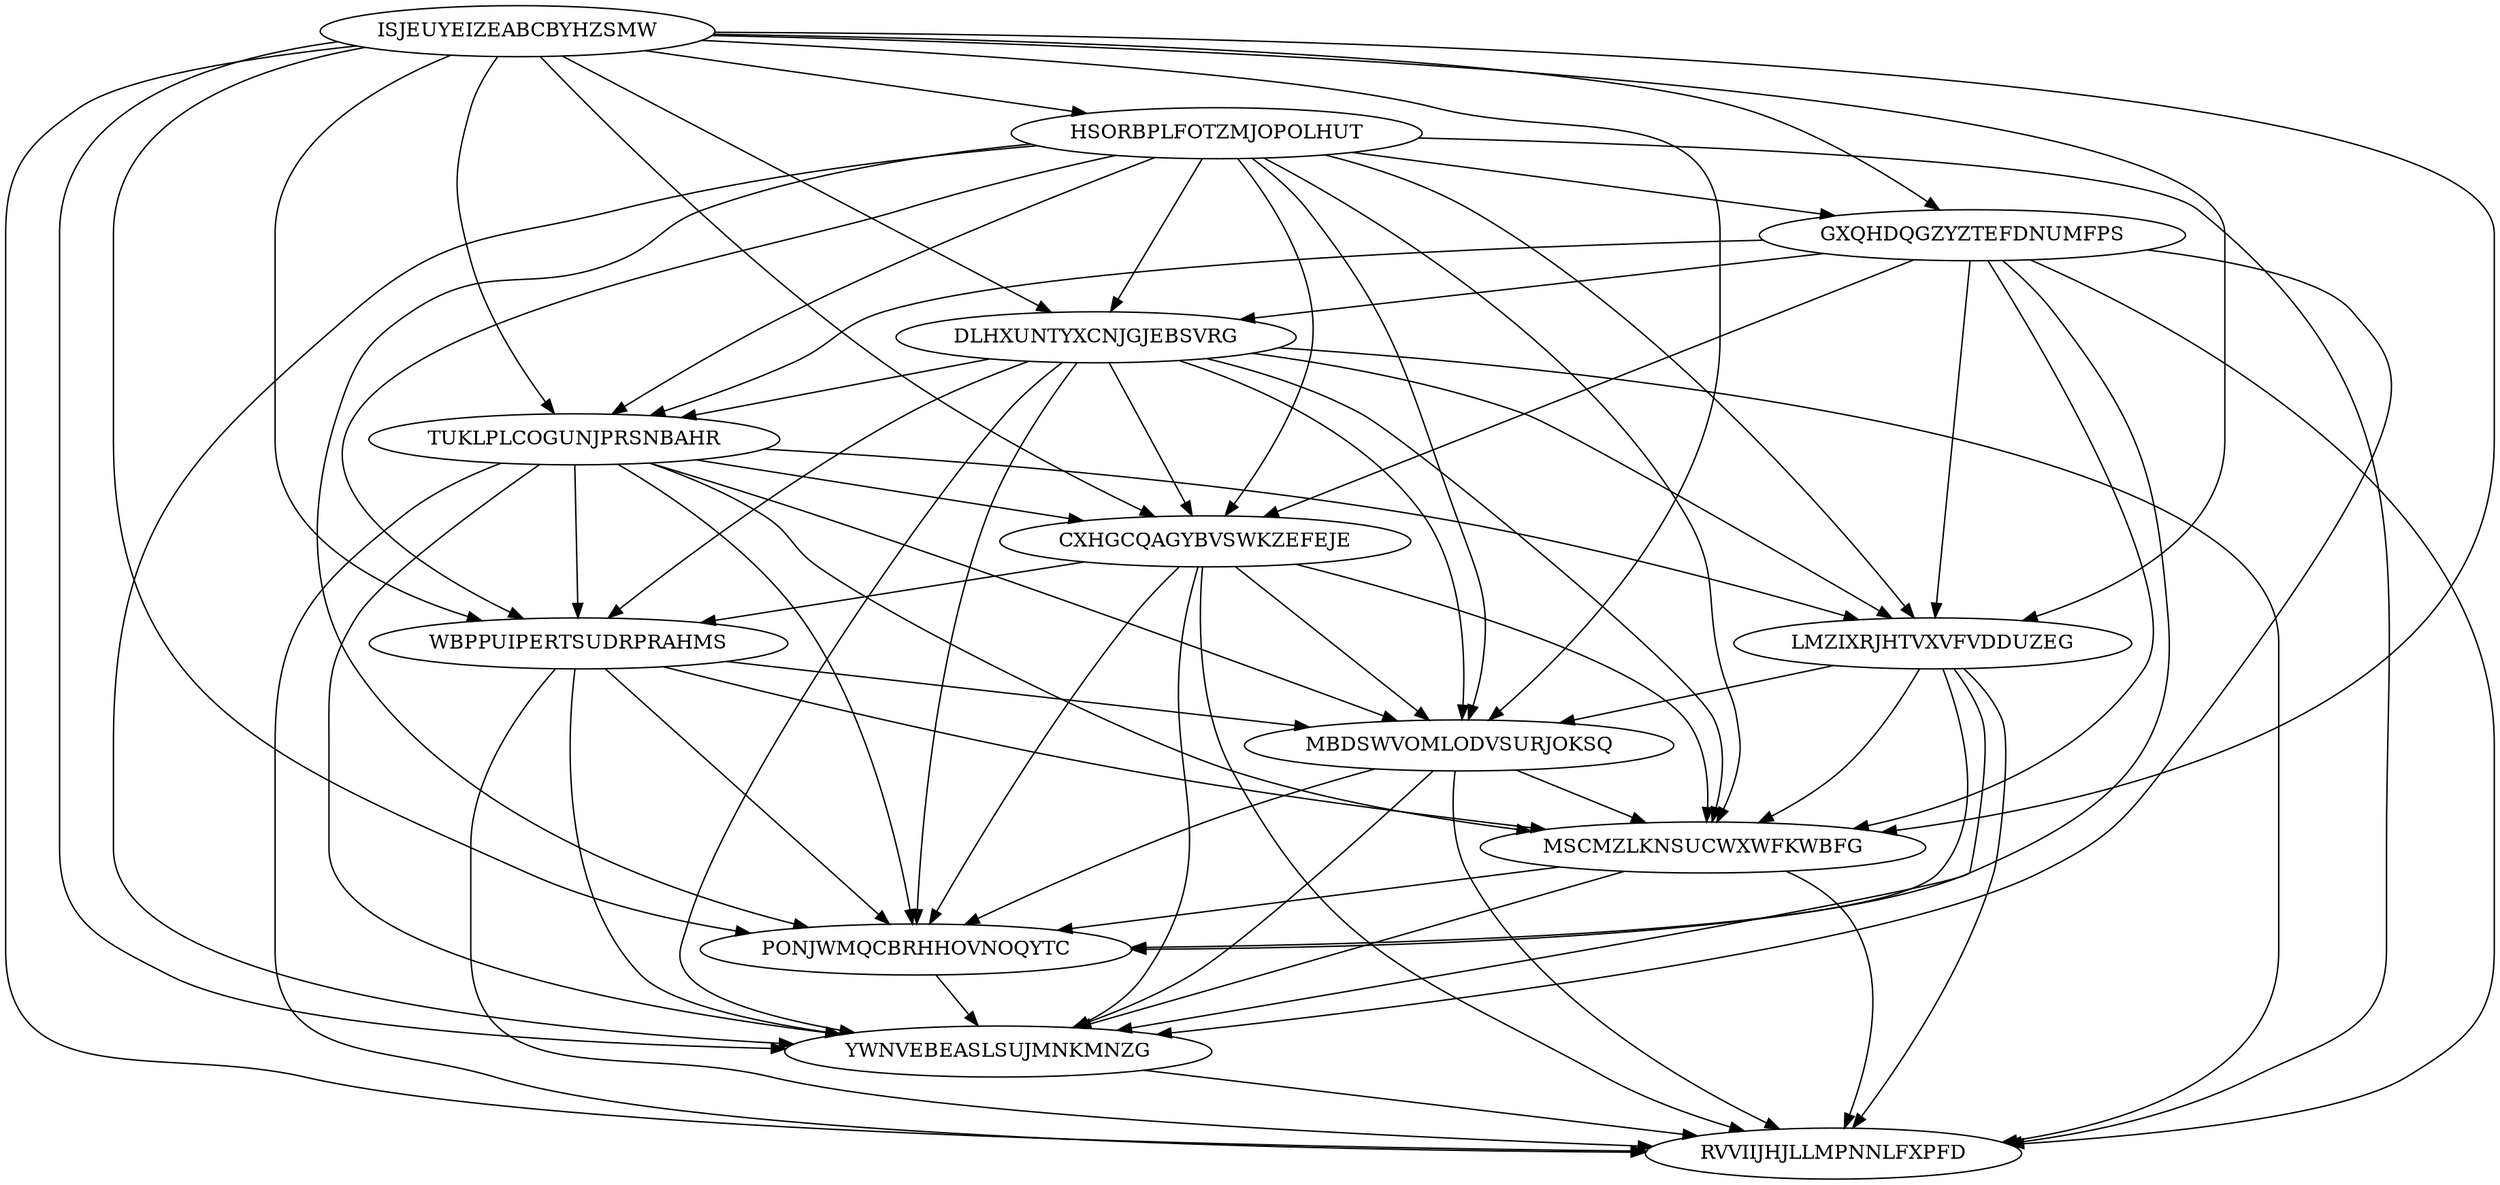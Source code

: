 digraph N13M73 {
	ISJEUYEIZEABCBYHZSMW	[Weight=18];
	HSORBPLFOTZMJOPOLHUT	[Weight=10];
	GXQHDQGZYZTEFDNUMFPS	[Weight=18];
	DLHXUNTYXCNJGJEBSVRG	[Weight=20];
	TUKLPLCOGUNJPRSNBAHR	[Weight=12];
	CXHGCQAGYBVSWKZEFEJE	[Weight=15];
	WBPPUIPERTSUDRPRAHMS	[Weight=20];
	LMZIXRJHTVXVFVDDUZEG	[Weight=17];
	MBDSWVOMLODVSURJOKSQ	[Weight=12];
	MSCMZLKNSUCWXWFKWBFG	[Weight=16];
	PONJWMQCBRHHOVNOQYTC	[Weight=11];
	YWNVEBEASLSUJMNKMNZG	[Weight=20];
	RVVIIJHJLLMPNNLFXPFD	[Weight=16];
	TUKLPLCOGUNJPRSNBAHR -> WBPPUIPERTSUDRPRAHMS [Weight=15];
	ISJEUYEIZEABCBYHZSMW -> YWNVEBEASLSUJMNKMNZG [Weight=18];
	WBPPUIPERTSUDRPRAHMS -> RVVIIJHJLLMPNNLFXPFD [Weight=11];
	LMZIXRJHTVXVFVDDUZEG -> MBDSWVOMLODVSURJOKSQ [Weight=11];
	WBPPUIPERTSUDRPRAHMS -> MBDSWVOMLODVSURJOKSQ [Weight=17];
	GXQHDQGZYZTEFDNUMFPS -> MSCMZLKNSUCWXWFKWBFG [Weight=11];
	WBPPUIPERTSUDRPRAHMS -> MSCMZLKNSUCWXWFKWBFG [Weight=10];
	LMZIXRJHTVXVFVDDUZEG -> PONJWMQCBRHHOVNOQYTC [Weight=12];
	HSORBPLFOTZMJOPOLHUT -> DLHXUNTYXCNJGJEBSVRG [Weight=13];
	HSORBPLFOTZMJOPOLHUT -> GXQHDQGZYZTEFDNUMFPS [Weight=13];
	ISJEUYEIZEABCBYHZSMW -> HSORBPLFOTZMJOPOLHUT [Weight=14];
	CXHGCQAGYBVSWKZEFEJE -> WBPPUIPERTSUDRPRAHMS [Weight=16];
	MBDSWVOMLODVSURJOKSQ -> RVVIIJHJLLMPNNLFXPFD [Weight=12];
	MBDSWVOMLODVSURJOKSQ -> PONJWMQCBRHHOVNOQYTC [Weight=18];
	DLHXUNTYXCNJGJEBSVRG -> CXHGCQAGYBVSWKZEFEJE [Weight=16];
	DLHXUNTYXCNJGJEBSVRG -> TUKLPLCOGUNJPRSNBAHR [Weight=12];
	HSORBPLFOTZMJOPOLHUT -> CXHGCQAGYBVSWKZEFEJE [Weight=15];
	MBDSWVOMLODVSURJOKSQ -> YWNVEBEASLSUJMNKMNZG [Weight=19];
	MSCMZLKNSUCWXWFKWBFG -> YWNVEBEASLSUJMNKMNZG [Weight=16];
	ISJEUYEIZEABCBYHZSMW -> CXHGCQAGYBVSWKZEFEJE [Weight=15];
	GXQHDQGZYZTEFDNUMFPS -> LMZIXRJHTVXVFVDDUZEG [Weight=14];
	ISJEUYEIZEABCBYHZSMW -> DLHXUNTYXCNJGJEBSVRG [Weight=20];
	CXHGCQAGYBVSWKZEFEJE -> PONJWMQCBRHHOVNOQYTC [Weight=10];
	HSORBPLFOTZMJOPOLHUT -> TUKLPLCOGUNJPRSNBAHR [Weight=13];
	TUKLPLCOGUNJPRSNBAHR -> CXHGCQAGYBVSWKZEFEJE [Weight=18];
	CXHGCQAGYBVSWKZEFEJE -> RVVIIJHJLLMPNNLFXPFD [Weight=10];
	LMZIXRJHTVXVFVDDUZEG -> MSCMZLKNSUCWXWFKWBFG [Weight=17];
	TUKLPLCOGUNJPRSNBAHR -> MBDSWVOMLODVSURJOKSQ [Weight=11];
	CXHGCQAGYBVSWKZEFEJE -> MSCMZLKNSUCWXWFKWBFG [Weight=19];
	HSORBPLFOTZMJOPOLHUT -> RVVIIJHJLLMPNNLFXPFD [Weight=14];
	DLHXUNTYXCNJGJEBSVRG -> WBPPUIPERTSUDRPRAHMS [Weight=12];
	GXQHDQGZYZTEFDNUMFPS -> YWNVEBEASLSUJMNKMNZG [Weight=15];
	ISJEUYEIZEABCBYHZSMW -> LMZIXRJHTVXVFVDDUZEG [Weight=11];
	GXQHDQGZYZTEFDNUMFPS -> TUKLPLCOGUNJPRSNBAHR [Weight=11];
	ISJEUYEIZEABCBYHZSMW -> WBPPUIPERTSUDRPRAHMS [Weight=20];
	MSCMZLKNSUCWXWFKWBFG -> PONJWMQCBRHHOVNOQYTC [Weight=13];
	GXQHDQGZYZTEFDNUMFPS -> CXHGCQAGYBVSWKZEFEJE [Weight=14];
	WBPPUIPERTSUDRPRAHMS -> YWNVEBEASLSUJMNKMNZG [Weight=19];
	YWNVEBEASLSUJMNKMNZG -> RVVIIJHJLLMPNNLFXPFD [Weight=20];
	GXQHDQGZYZTEFDNUMFPS -> RVVIIJHJLLMPNNLFXPFD [Weight=10];
	CXHGCQAGYBVSWKZEFEJE -> YWNVEBEASLSUJMNKMNZG [Weight=14];
	MBDSWVOMLODVSURJOKSQ -> MSCMZLKNSUCWXWFKWBFG [Weight=19];
	HSORBPLFOTZMJOPOLHUT -> LMZIXRJHTVXVFVDDUZEG [Weight=14];
	DLHXUNTYXCNJGJEBSVRG -> LMZIXRJHTVXVFVDDUZEG [Weight=11];
	TUKLPLCOGUNJPRSNBAHR -> RVVIIJHJLLMPNNLFXPFD [Weight=19];
	DLHXUNTYXCNJGJEBSVRG -> PONJWMQCBRHHOVNOQYTC [Weight=15];
	ISJEUYEIZEABCBYHZSMW -> MBDSWVOMLODVSURJOKSQ [Weight=13];
	CXHGCQAGYBVSWKZEFEJE -> MBDSWVOMLODVSURJOKSQ [Weight=14];
	HSORBPLFOTZMJOPOLHUT -> WBPPUIPERTSUDRPRAHMS [Weight=14];
	HSORBPLFOTZMJOPOLHUT -> MBDSWVOMLODVSURJOKSQ [Weight=15];
	GXQHDQGZYZTEFDNUMFPS -> PONJWMQCBRHHOVNOQYTC [Weight=10];
	TUKLPLCOGUNJPRSNBAHR -> PONJWMQCBRHHOVNOQYTC [Weight=11];
	DLHXUNTYXCNJGJEBSVRG -> MBDSWVOMLODVSURJOKSQ [Weight=14];
	ISJEUYEIZEABCBYHZSMW -> TUKLPLCOGUNJPRSNBAHR [Weight=17];
	DLHXUNTYXCNJGJEBSVRG -> RVVIIJHJLLMPNNLFXPFD [Weight=15];
	LMZIXRJHTVXVFVDDUZEG -> YWNVEBEASLSUJMNKMNZG [Weight=19];
	HSORBPLFOTZMJOPOLHUT -> PONJWMQCBRHHOVNOQYTC [Weight=17];
	DLHXUNTYXCNJGJEBSVRG -> MSCMZLKNSUCWXWFKWBFG [Weight=19];
	MSCMZLKNSUCWXWFKWBFG -> RVVIIJHJLLMPNNLFXPFD [Weight=14];
	ISJEUYEIZEABCBYHZSMW -> MSCMZLKNSUCWXWFKWBFG [Weight=12];
	ISJEUYEIZEABCBYHZSMW -> PONJWMQCBRHHOVNOQYTC [Weight=11];
	GXQHDQGZYZTEFDNUMFPS -> DLHXUNTYXCNJGJEBSVRG [Weight=15];
	WBPPUIPERTSUDRPRAHMS -> PONJWMQCBRHHOVNOQYTC [Weight=10];
	TUKLPLCOGUNJPRSNBAHR -> MSCMZLKNSUCWXWFKWBFG [Weight=10];
	HSORBPLFOTZMJOPOLHUT -> YWNVEBEASLSUJMNKMNZG [Weight=10];
	HSORBPLFOTZMJOPOLHUT -> MSCMZLKNSUCWXWFKWBFG [Weight=12];
	TUKLPLCOGUNJPRSNBAHR -> LMZIXRJHTVXVFVDDUZEG [Weight=20];
	ISJEUYEIZEABCBYHZSMW -> RVVIIJHJLLMPNNLFXPFD [Weight=10];
	TUKLPLCOGUNJPRSNBAHR -> YWNVEBEASLSUJMNKMNZG [Weight=10];
	LMZIXRJHTVXVFVDDUZEG -> RVVIIJHJLLMPNNLFXPFD [Weight=19];
	ISJEUYEIZEABCBYHZSMW -> GXQHDQGZYZTEFDNUMFPS [Weight=11];
	DLHXUNTYXCNJGJEBSVRG -> YWNVEBEASLSUJMNKMNZG [Weight=18];
	PONJWMQCBRHHOVNOQYTC -> YWNVEBEASLSUJMNKMNZG [Weight=19];
}
